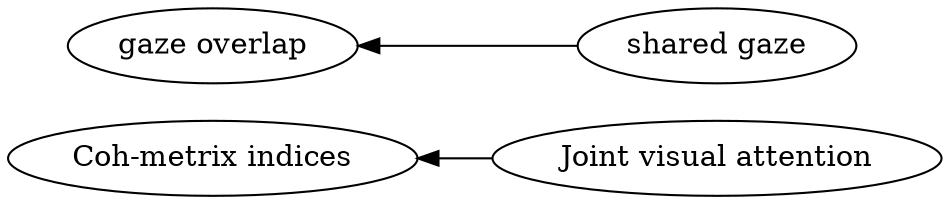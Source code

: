 digraph Test {
	rankdir=RL
	size="10,10"
	overlap=false
	splines=true
	{rank=same; "Joint visual attention" "shared gaze";}
	{rank=same; "gaze overlap" "Coh-metrix indices";}
	"Joint visual attention" [href="https://scholar.google.com/scholar?hl=en&q=Predicting%20the%20Quality%20of%20Collaborative%20Problem%20Solving%20Through%20Linguistic%20Analysis%20of%20Discourse"]
	"Joint visual attention" -> "Coh-metrix indices"
	"shared gaze" [href="https://scholar.google.com/scholar?hl=en&q=Effects%20of%20Shared%20Gaze%20on%20Audio-%20Versus%20Text-Based%20Remote%20Collaborations"]
	"shared gaze" -> "gaze overlap"
}
